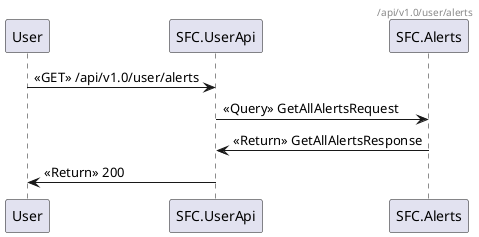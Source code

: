 @startuml
header /api/v1.0/user/alerts
User -> SFC.UserApi : <<GET>> /api/v1.0/user/alerts
SFC.UserApi -> SFC.Alerts : <<Query>> GetAllAlertsRequest
SFC.Alerts -> SFC.UserApi : <<Return>> GetAllAlertsResponse
SFC.UserApi -> User: <<Return>> 200
@enduml
